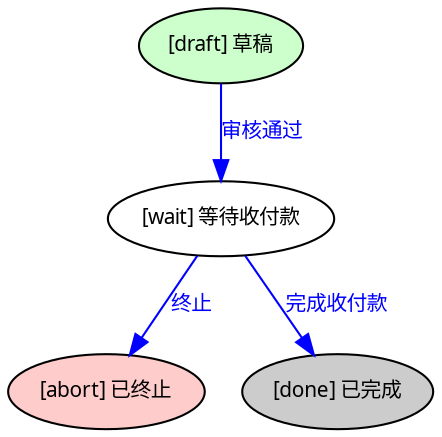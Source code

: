 /*  收付款计划流程   */

digraph finite_state_machine {
	node [ fontname="Microsoft Yahei", fontsize="10" ];
	edge [ fontname="Microsoft Yahei", fontsize="10", color="blue", fontcolor="blue" ];

	node [shape=ellipse]; 

    "draft" [ label="[draft] 草稿", style="filled", fillcolor="#ccffcc"];
    "wait" [ label="[wait] 等待收付款" ];
    "aborted" [ label="[abort] 已终止", style="filled", fillcolor="#ffcccc"];
    "done" [ label="[done] 已完成",  style="filled", fillcolor="#cccccc" ];

	"draft" -> "wait" [ label = "审核通过" ];
	"wait" -> "aborted" [ label = "终止" ];
    "wait" -> "done" [ label = "完成收付款" ];
 }
